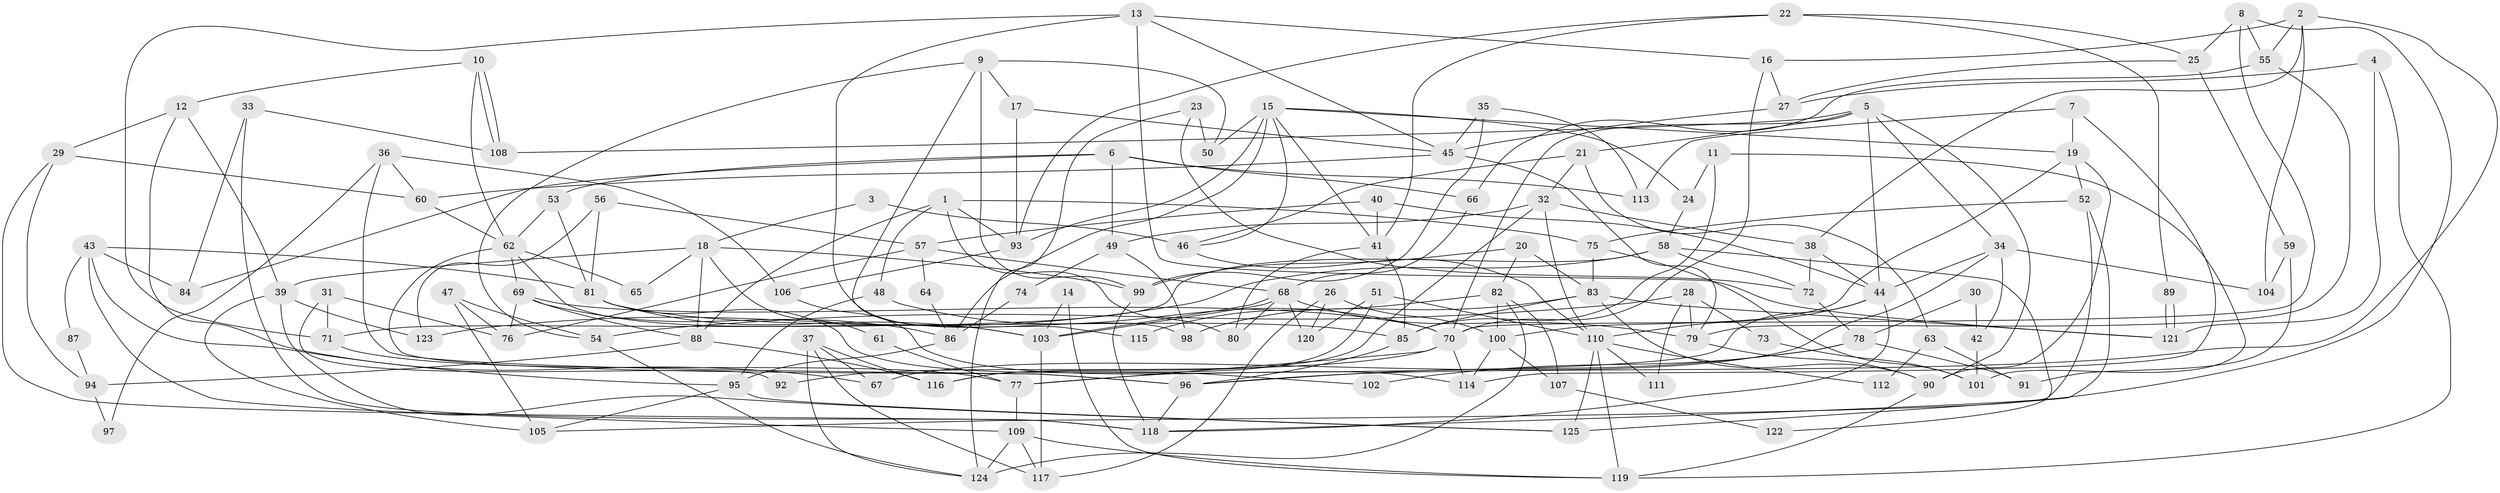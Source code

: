 // coarse degree distribution, {8: 0.12195121951219512, 6: 0.15853658536585366, 4: 0.23170731707317074, 3: 0.24390243902439024, 5: 0.06097560975609756, 7: 0.04878048780487805, 9: 0.036585365853658534, 10: 0.024390243902439025, 2: 0.07317073170731707}
// Generated by graph-tools (version 1.1) at 2025/41/03/06/25 10:41:56]
// undirected, 125 vertices, 250 edges
graph export_dot {
graph [start="1"]
  node [color=gray90,style=filled];
  1;
  2;
  3;
  4;
  5;
  6;
  7;
  8;
  9;
  10;
  11;
  12;
  13;
  14;
  15;
  16;
  17;
  18;
  19;
  20;
  21;
  22;
  23;
  24;
  25;
  26;
  27;
  28;
  29;
  30;
  31;
  32;
  33;
  34;
  35;
  36;
  37;
  38;
  39;
  40;
  41;
  42;
  43;
  44;
  45;
  46;
  47;
  48;
  49;
  50;
  51;
  52;
  53;
  54;
  55;
  56;
  57;
  58;
  59;
  60;
  61;
  62;
  63;
  64;
  65;
  66;
  67;
  68;
  69;
  70;
  71;
  72;
  73;
  74;
  75;
  76;
  77;
  78;
  79;
  80;
  81;
  82;
  83;
  84;
  85;
  86;
  87;
  88;
  89;
  90;
  91;
  92;
  93;
  94;
  95;
  96;
  97;
  98;
  99;
  100;
  101;
  102;
  103;
  104;
  105;
  106;
  107;
  108;
  109;
  110;
  111;
  112;
  113;
  114;
  115;
  116;
  117;
  118;
  119;
  120;
  121;
  122;
  123;
  124;
  125;
  1 -- 93;
  1 -- 48;
  1 -- 75;
  1 -- 80;
  1 -- 88;
  2 -- 96;
  2 -- 38;
  2 -- 16;
  2 -- 55;
  2 -- 104;
  3 -- 46;
  3 -- 18;
  4 -- 121;
  4 -- 27;
  4 -- 119;
  5 -- 70;
  5 -- 21;
  5 -- 34;
  5 -- 44;
  5 -- 90;
  5 -- 108;
  6 -- 84;
  6 -- 113;
  6 -- 49;
  6 -- 53;
  6 -- 66;
  7 -- 19;
  7 -- 114;
  7 -- 113;
  8 -- 70;
  8 -- 55;
  8 -- 25;
  8 -- 118;
  9 -- 99;
  9 -- 17;
  9 -- 50;
  9 -- 54;
  9 -- 115;
  10 -- 62;
  10 -- 108;
  10 -- 108;
  10 -- 12;
  11 -- 24;
  11 -- 85;
  11 -- 101;
  12 -- 67;
  12 -- 29;
  12 -- 39;
  13 -- 16;
  13 -- 121;
  13 -- 45;
  13 -- 71;
  13 -- 98;
  14 -- 103;
  14 -- 119;
  15 -- 19;
  15 -- 41;
  15 -- 24;
  15 -- 46;
  15 -- 50;
  15 -- 86;
  15 -- 93;
  16 -- 70;
  16 -- 27;
  17 -- 45;
  17 -- 93;
  18 -- 39;
  18 -- 88;
  18 -- 61;
  18 -- 65;
  18 -- 99;
  19 -- 100;
  19 -- 52;
  19 -- 90;
  20 -- 83;
  20 -- 99;
  20 -- 82;
  21 -- 32;
  21 -- 46;
  21 -- 63;
  22 -- 41;
  22 -- 25;
  22 -- 89;
  22 -- 93;
  23 -- 50;
  23 -- 124;
  23 -- 72;
  24 -- 58;
  25 -- 27;
  25 -- 59;
  26 -- 100;
  26 -- 120;
  26 -- 117;
  27 -- 45;
  28 -- 79;
  28 -- 54;
  28 -- 73;
  28 -- 111;
  29 -- 118;
  29 -- 60;
  29 -- 94;
  30 -- 42;
  30 -- 78;
  31 -- 76;
  31 -- 71;
  31 -- 92;
  32 -- 110;
  32 -- 49;
  32 -- 38;
  32 -- 116;
  33 -- 108;
  33 -- 118;
  33 -- 84;
  34 -- 44;
  34 -- 42;
  34 -- 67;
  34 -- 104;
  35 -- 99;
  35 -- 45;
  35 -- 113;
  36 -- 96;
  36 -- 60;
  36 -- 97;
  36 -- 106;
  37 -- 117;
  37 -- 116;
  37 -- 67;
  37 -- 124;
  38 -- 72;
  38 -- 44;
  39 -- 125;
  39 -- 105;
  39 -- 123;
  40 -- 57;
  40 -- 44;
  40 -- 41;
  41 -- 80;
  41 -- 85;
  42 -- 101;
  43 -- 109;
  43 -- 81;
  43 -- 84;
  43 -- 87;
  43 -- 95;
  44 -- 77;
  44 -- 110;
  44 -- 118;
  45 -- 79;
  45 -- 60;
  46 -- 110;
  47 -- 105;
  47 -- 54;
  47 -- 76;
  48 -- 70;
  48 -- 95;
  49 -- 98;
  49 -- 74;
  51 -- 116;
  51 -- 110;
  51 -- 120;
  52 -- 75;
  52 -- 105;
  52 -- 125;
  53 -- 62;
  53 -- 81;
  54 -- 124;
  55 -- 66;
  55 -- 79;
  56 -- 81;
  56 -- 57;
  56 -- 123;
  57 -- 68;
  57 -- 76;
  57 -- 64;
  58 -- 123;
  58 -- 71;
  58 -- 72;
  58 -- 122;
  59 -- 104;
  59 -- 91;
  60 -- 62;
  61 -- 77;
  62 -- 103;
  62 -- 65;
  62 -- 69;
  62 -- 96;
  63 -- 91;
  63 -- 112;
  64 -- 86;
  66 -- 68;
  68 -- 103;
  68 -- 103;
  68 -- 79;
  68 -- 80;
  68 -- 120;
  69 -- 86;
  69 -- 70;
  69 -- 76;
  69 -- 88;
  70 -- 77;
  70 -- 92;
  70 -- 114;
  71 -- 77;
  72 -- 78;
  73 -- 101;
  74 -- 86;
  75 -- 83;
  75 -- 101;
  77 -- 109;
  78 -- 96;
  78 -- 91;
  78 -- 102;
  79 -- 90;
  81 -- 85;
  81 -- 102;
  81 -- 103;
  82 -- 124;
  82 -- 100;
  82 -- 107;
  82 -- 115;
  83 -- 90;
  83 -- 85;
  83 -- 98;
  83 -- 121;
  85 -- 96;
  86 -- 95;
  87 -- 94;
  88 -- 94;
  88 -- 116;
  89 -- 121;
  89 -- 121;
  90 -- 119;
  93 -- 106;
  94 -- 97;
  95 -- 125;
  95 -- 105;
  96 -- 118;
  99 -- 118;
  100 -- 114;
  100 -- 107;
  103 -- 117;
  106 -- 114;
  107 -- 122;
  109 -- 117;
  109 -- 119;
  109 -- 124;
  110 -- 119;
  110 -- 111;
  110 -- 112;
  110 -- 125;
}
